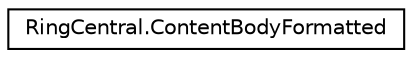 digraph "Graphical Class Hierarchy"
{
 // LATEX_PDF_SIZE
  edge [fontname="Helvetica",fontsize="10",labelfontname="Helvetica",labelfontsize="10"];
  node [fontname="Helvetica",fontsize="10",shape=record];
  rankdir="LR";
  Node0 [label="RingCentral.ContentBodyFormatted",height=0.2,width=0.4,color="black", fillcolor="white", style="filled",URL="$classRingCentral_1_1ContentBodyFormatted.html",tooltip="Text and HTML formatted versions of the content body."];
}
